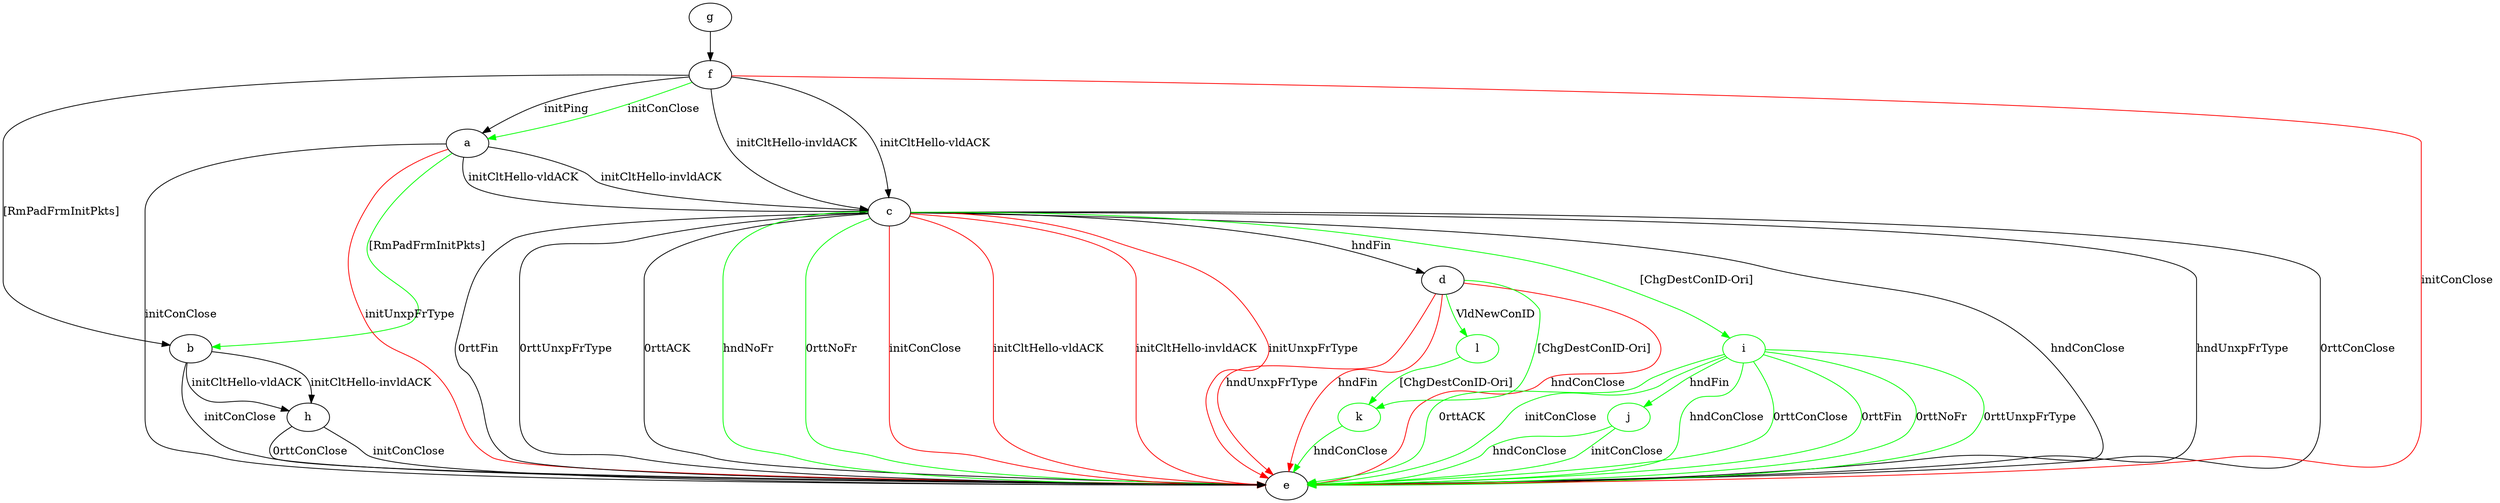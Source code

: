digraph "" {
	a -> b	[key=0,
		color=green,
		label="[RmPadFrmInitPkts] "];
	a -> c	[key=0,
		label="initCltHello-vldACK "];
	a -> c	[key=1,
		label="initCltHello-invldACK "];
	a -> e	[key=0,
		label="initConClose "];
	a -> e	[key=1,
		color=red,
		label="initUnxpFrType "];
	b -> e	[key=0,
		label="initConClose "];
	b -> h	[key=0,
		label="initCltHello-vldACK "];
	b -> h	[key=1,
		label="initCltHello-invldACK "];
	c -> d	[key=0,
		label="hndFin "];
	c -> e	[key=0,
		label="hndConClose "];
	c -> e	[key=1,
		label="hndUnxpFrType "];
	c -> e	[key=2,
		label="0rttConClose "];
	c -> e	[key=3,
		label="0rttFin "];
	c -> e	[key=4,
		label="0rttUnxpFrType "];
	c -> e	[key=5,
		label="0rttACK "];
	c -> e	[key=6,
		color=green,
		label="hndNoFr "];
	c -> e	[key=7,
		color=green,
		label="0rttNoFr "];
	c -> e	[key=8,
		color=red,
		label="initConClose "];
	c -> e	[key=9,
		color=red,
		label="initCltHello-vldACK "];
	c -> e	[key=10,
		color=red,
		label="initCltHello-invldACK "];
	c -> e	[key=11,
		color=red,
		label="initUnxpFrType "];
	i	[color=green];
	c -> i	[key=0,
		color=green,
		label="[ChgDestConID-Ori] "];
	d -> e	[key=0,
		color=red,
		label="hndFin "];
	d -> e	[key=1,
		color=red,
		label="hndConClose "];
	d -> e	[key=2,
		color=red,
		label="hndUnxpFrType "];
	k	[color=green];
	d -> k	[key=0,
		color=green,
		label="[ChgDestConID-Ori] "];
	l	[color=green];
	d -> l	[key=0,
		color=green,
		label="VldNewConID "];
	f -> a	[key=0,
		label="initPing "];
	f -> a	[key=1,
		color=green,
		label="initConClose "];
	f -> b	[key=0,
		label="[RmPadFrmInitPkts] "];
	f -> c	[key=0,
		label="initCltHello-vldACK "];
	f -> c	[key=1,
		label="initCltHello-invldACK "];
	f -> e	[key=0,
		color=red,
		label="initConClose "];
	g -> f	[key=0];
	h -> e	[key=0,
		label="initConClose "];
	h -> e	[key=1,
		label="0rttConClose "];
	i -> e	[key=0,
		color=green,
		label="initConClose "];
	i -> e	[key=1,
		color=green,
		label="hndConClose "];
	i -> e	[key=2,
		color=green,
		label="0rttConClose "];
	i -> e	[key=3,
		color=green,
		label="0rttFin "];
	i -> e	[key=4,
		color=green,
		label="0rttNoFr "];
	i -> e	[key=5,
		color=green,
		label="0rttUnxpFrType "];
	i -> e	[key=6,
		color=green,
		label="0rttACK "];
	j	[color=green];
	i -> j	[key=0,
		color=green,
		label="hndFin "];
	j -> e	[key=0,
		color=green,
		label="initConClose "];
	j -> e	[key=1,
		color=green,
		label="hndConClose "];
	k -> e	[key=0,
		color=green,
		label="hndConClose "];
	l -> k	[key=0,
		color=green,
		label="[ChgDestConID-Ori] "];
}
